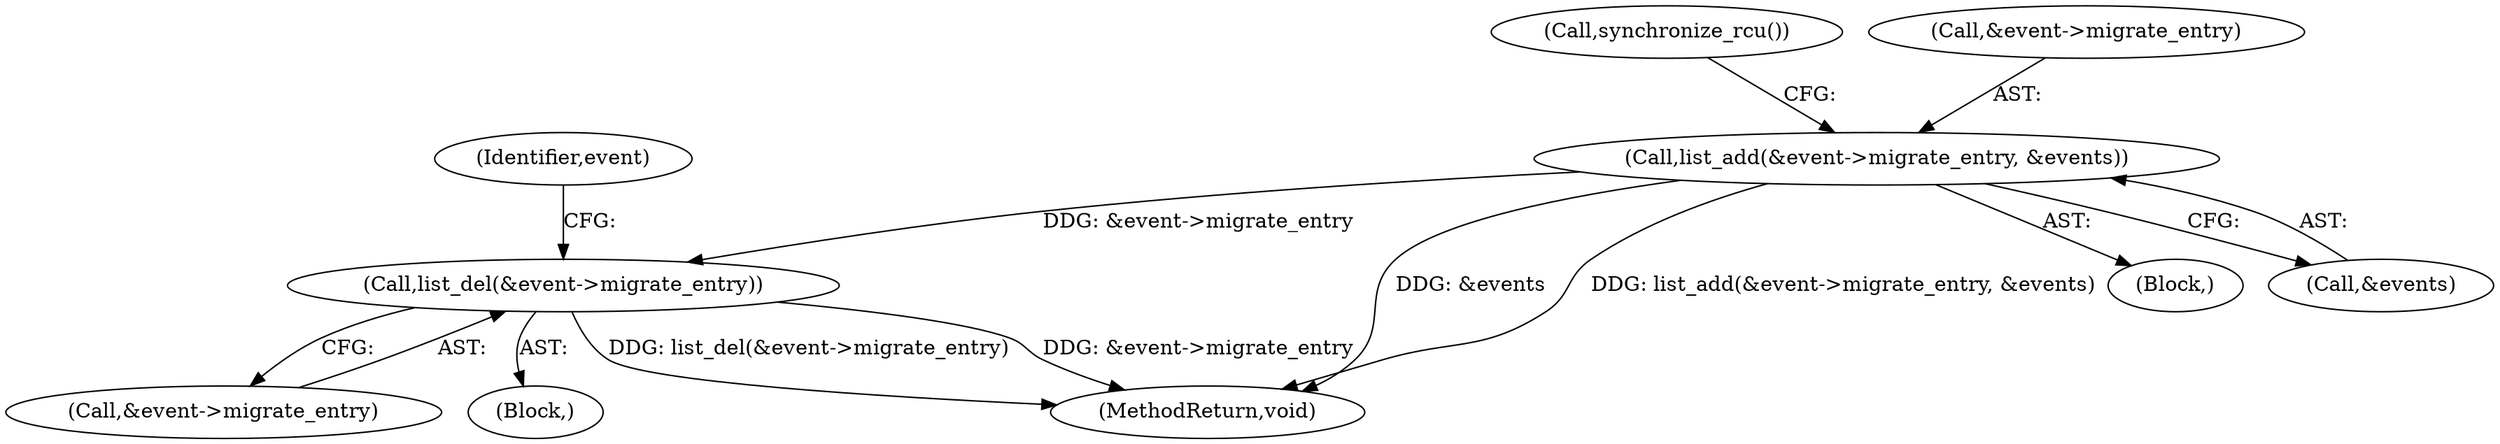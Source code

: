 digraph "0_linux_f63a8daa5812afef4f06c962351687e1ff9ccb2b_10@pointer" {
"1000159" [label="(Call,list_del(&event->migrate_entry))"];
"1000150" [label="(Call,list_add(&event->migrate_entry, &events))"];
"1000141" [label="(Block,)"];
"1000150" [label="(Call,list_add(&event->migrate_entry, &events))"];
"1000167" [label="(Identifier,event)"];
"1000157" [label="(Call,synchronize_rcu())"];
"1000160" [label="(Call,&event->migrate_entry)"];
"1000158" [label="(Block,)"];
"1000155" [label="(Call,&events)"];
"1000151" [label="(Call,&event->migrate_entry)"];
"1000194" [label="(MethodReturn,void)"];
"1000159" [label="(Call,list_del(&event->migrate_entry))"];
"1000159" -> "1000158"  [label="AST: "];
"1000159" -> "1000160"  [label="CFG: "];
"1000160" -> "1000159"  [label="AST: "];
"1000167" -> "1000159"  [label="CFG: "];
"1000159" -> "1000194"  [label="DDG: list_del(&event->migrate_entry)"];
"1000159" -> "1000194"  [label="DDG: &event->migrate_entry"];
"1000150" -> "1000159"  [label="DDG: &event->migrate_entry"];
"1000150" -> "1000141"  [label="AST: "];
"1000150" -> "1000155"  [label="CFG: "];
"1000151" -> "1000150"  [label="AST: "];
"1000155" -> "1000150"  [label="AST: "];
"1000157" -> "1000150"  [label="CFG: "];
"1000150" -> "1000194"  [label="DDG: &events"];
"1000150" -> "1000194"  [label="DDG: list_add(&event->migrate_entry, &events)"];
}
